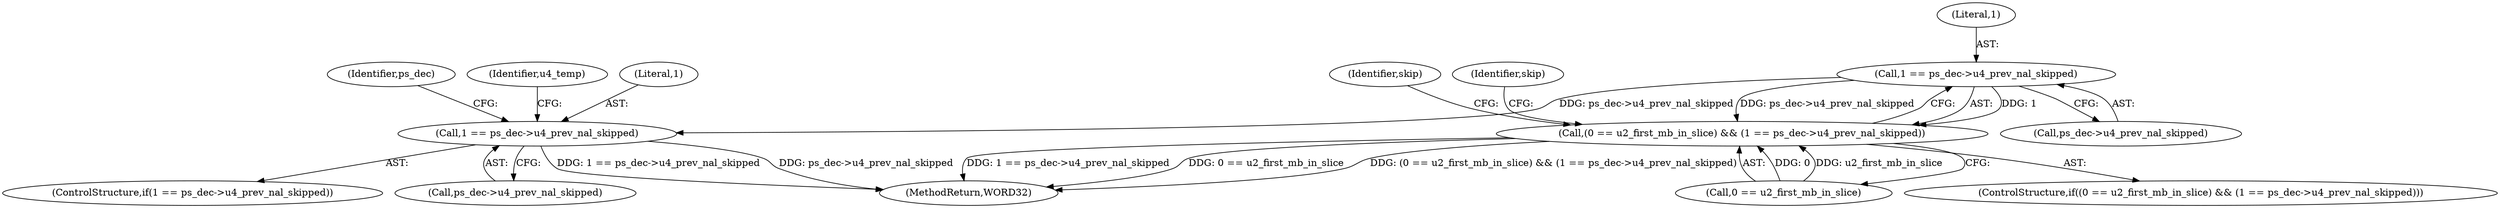 digraph "0_Android_a78887bcffbc2995cf9ed72e0697acf560875e9e_2@pointer" {
"1000382" [label="(Call,1 == ps_dec->u4_prev_nal_skipped)"];
"1000378" [label="(Call,(0 == u2_first_mb_in_slice) && (1 == ps_dec->u4_prev_nal_skipped))"];
"1000409" [label="(Call,1 == ps_dec->u4_prev_nal_skipped)"];
"1000411" [label="(Call,ps_dec->u4_prev_nal_skipped)"];
"1000408" [label="(ControlStructure,if(1 == ps_dec->u4_prev_nal_skipped))"];
"1000423" [label="(Identifier,u4_temp)"];
"1000389" [label="(Identifier,skip)"];
"1000392" [label="(Identifier,skip)"];
"1000377" [label="(ControlStructure,if((0 == u2_first_mb_in_slice) && (1 == ps_dec->u4_prev_nal_skipped)))"];
"1000410" [label="(Literal,1)"];
"1000384" [label="(Call,ps_dec->u4_prev_nal_skipped)"];
"1000378" [label="(Call,(0 == u2_first_mb_in_slice) && (1 == ps_dec->u4_prev_nal_skipped))"];
"1000382" [label="(Call,1 == ps_dec->u4_prev_nal_skipped)"];
"1000379" [label="(Call,0 == u2_first_mb_in_slice)"];
"1000409" [label="(Call,1 == ps_dec->u4_prev_nal_skipped)"];
"1000383" [label="(Literal,1)"];
"1002570" [label="(MethodReturn,WORD32)"];
"1000417" [label="(Identifier,ps_dec)"];
"1000382" -> "1000378"  [label="AST: "];
"1000382" -> "1000384"  [label="CFG: "];
"1000383" -> "1000382"  [label="AST: "];
"1000384" -> "1000382"  [label="AST: "];
"1000378" -> "1000382"  [label="CFG: "];
"1000382" -> "1000378"  [label="DDG: 1"];
"1000382" -> "1000378"  [label="DDG: ps_dec->u4_prev_nal_skipped"];
"1000382" -> "1000409"  [label="DDG: ps_dec->u4_prev_nal_skipped"];
"1000378" -> "1000377"  [label="AST: "];
"1000378" -> "1000379"  [label="CFG: "];
"1000379" -> "1000378"  [label="AST: "];
"1000389" -> "1000378"  [label="CFG: "];
"1000392" -> "1000378"  [label="CFG: "];
"1000378" -> "1002570"  [label="DDG: 0 == u2_first_mb_in_slice"];
"1000378" -> "1002570"  [label="DDG: (0 == u2_first_mb_in_slice) && (1 == ps_dec->u4_prev_nal_skipped)"];
"1000378" -> "1002570"  [label="DDG: 1 == ps_dec->u4_prev_nal_skipped"];
"1000379" -> "1000378"  [label="DDG: 0"];
"1000379" -> "1000378"  [label="DDG: u2_first_mb_in_slice"];
"1000409" -> "1000408"  [label="AST: "];
"1000409" -> "1000411"  [label="CFG: "];
"1000410" -> "1000409"  [label="AST: "];
"1000411" -> "1000409"  [label="AST: "];
"1000417" -> "1000409"  [label="CFG: "];
"1000423" -> "1000409"  [label="CFG: "];
"1000409" -> "1002570"  [label="DDG: ps_dec->u4_prev_nal_skipped"];
"1000409" -> "1002570"  [label="DDG: 1 == ps_dec->u4_prev_nal_skipped"];
}
